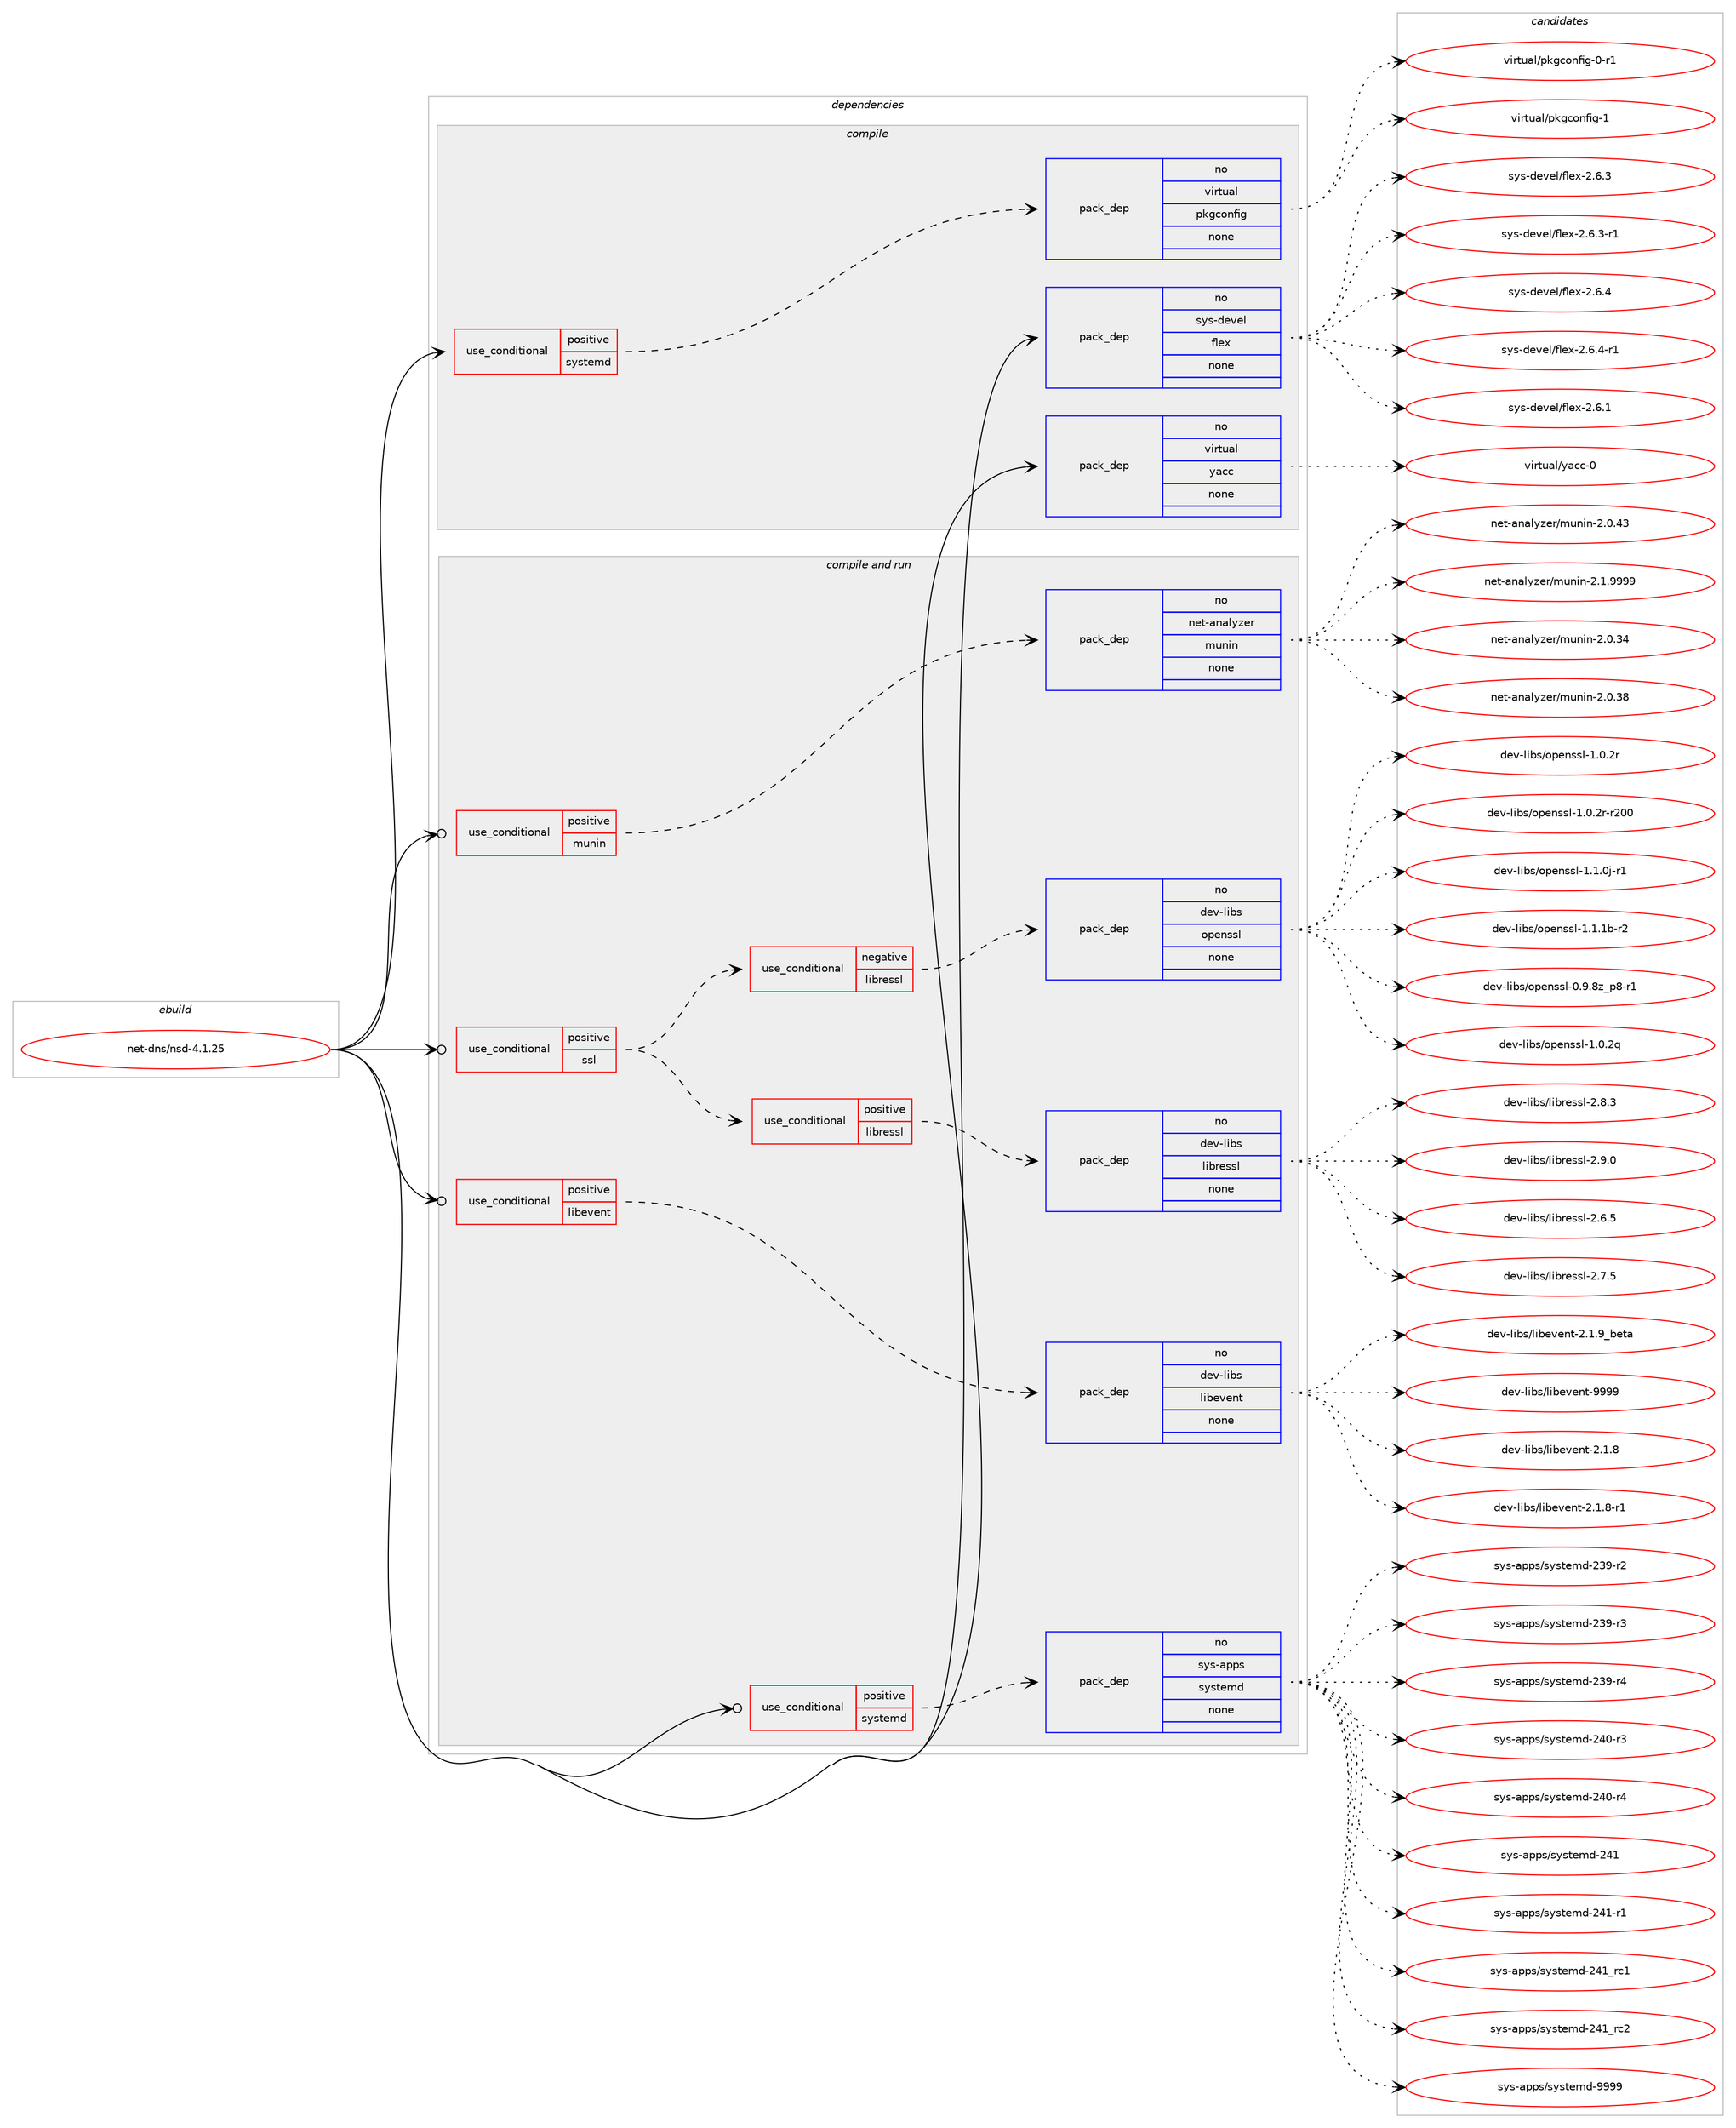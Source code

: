digraph prolog {

# *************
# Graph options
# *************

newrank=true;
concentrate=true;
compound=true;
graph [rankdir=LR,fontname=Helvetica,fontsize=10,ranksep=1.5];#, ranksep=2.5, nodesep=0.2];
edge  [arrowhead=vee];
node  [fontname=Helvetica,fontsize=10];

# **********
# The ebuild
# **********

subgraph cluster_leftcol {
color=gray;
rank=same;
label=<<i>ebuild</i>>;
id [label="net-dns/nsd-4.1.25", color=red, width=4, href="../net-dns/nsd-4.1.25.svg"];
}

# ****************
# The dependencies
# ****************

subgraph cluster_midcol {
color=gray;
label=<<i>dependencies</i>>;
subgraph cluster_compile {
fillcolor="#eeeeee";
style=filled;
label=<<i>compile</i>>;
subgraph cond443979 {
dependency1650956 [label=<<TABLE BORDER="0" CELLBORDER="1" CELLSPACING="0" CELLPADDING="4"><TR><TD ROWSPAN="3" CELLPADDING="10">use_conditional</TD></TR><TR><TD>positive</TD></TR><TR><TD>systemd</TD></TR></TABLE>>, shape=none, color=red];
subgraph pack1180245 {
dependency1650957 [label=<<TABLE BORDER="0" CELLBORDER="1" CELLSPACING="0" CELLPADDING="4" WIDTH="220"><TR><TD ROWSPAN="6" CELLPADDING="30">pack_dep</TD></TR><TR><TD WIDTH="110">no</TD></TR><TR><TD>virtual</TD></TR><TR><TD>pkgconfig</TD></TR><TR><TD>none</TD></TR><TR><TD></TD></TR></TABLE>>, shape=none, color=blue];
}
dependency1650956:e -> dependency1650957:w [weight=20,style="dashed",arrowhead="vee"];
}
id:e -> dependency1650956:w [weight=20,style="solid",arrowhead="vee"];
subgraph pack1180246 {
dependency1650958 [label=<<TABLE BORDER="0" CELLBORDER="1" CELLSPACING="0" CELLPADDING="4" WIDTH="220"><TR><TD ROWSPAN="6" CELLPADDING="30">pack_dep</TD></TR><TR><TD WIDTH="110">no</TD></TR><TR><TD>sys-devel</TD></TR><TR><TD>flex</TD></TR><TR><TD>none</TD></TR><TR><TD></TD></TR></TABLE>>, shape=none, color=blue];
}
id:e -> dependency1650958:w [weight=20,style="solid",arrowhead="vee"];
subgraph pack1180247 {
dependency1650959 [label=<<TABLE BORDER="0" CELLBORDER="1" CELLSPACING="0" CELLPADDING="4" WIDTH="220"><TR><TD ROWSPAN="6" CELLPADDING="30">pack_dep</TD></TR><TR><TD WIDTH="110">no</TD></TR><TR><TD>virtual</TD></TR><TR><TD>yacc</TD></TR><TR><TD>none</TD></TR><TR><TD></TD></TR></TABLE>>, shape=none, color=blue];
}
id:e -> dependency1650959:w [weight=20,style="solid",arrowhead="vee"];
}
subgraph cluster_compileandrun {
fillcolor="#eeeeee";
style=filled;
label=<<i>compile and run</i>>;
subgraph cond443980 {
dependency1650960 [label=<<TABLE BORDER="0" CELLBORDER="1" CELLSPACING="0" CELLPADDING="4"><TR><TD ROWSPAN="3" CELLPADDING="10">use_conditional</TD></TR><TR><TD>positive</TD></TR><TR><TD>libevent</TD></TR></TABLE>>, shape=none, color=red];
subgraph pack1180248 {
dependency1650961 [label=<<TABLE BORDER="0" CELLBORDER="1" CELLSPACING="0" CELLPADDING="4" WIDTH="220"><TR><TD ROWSPAN="6" CELLPADDING="30">pack_dep</TD></TR><TR><TD WIDTH="110">no</TD></TR><TR><TD>dev-libs</TD></TR><TR><TD>libevent</TD></TR><TR><TD>none</TD></TR><TR><TD></TD></TR></TABLE>>, shape=none, color=blue];
}
dependency1650960:e -> dependency1650961:w [weight=20,style="dashed",arrowhead="vee"];
}
id:e -> dependency1650960:w [weight=20,style="solid",arrowhead="odotvee"];
subgraph cond443981 {
dependency1650962 [label=<<TABLE BORDER="0" CELLBORDER="1" CELLSPACING="0" CELLPADDING="4"><TR><TD ROWSPAN="3" CELLPADDING="10">use_conditional</TD></TR><TR><TD>positive</TD></TR><TR><TD>munin</TD></TR></TABLE>>, shape=none, color=red];
subgraph pack1180249 {
dependency1650963 [label=<<TABLE BORDER="0" CELLBORDER="1" CELLSPACING="0" CELLPADDING="4" WIDTH="220"><TR><TD ROWSPAN="6" CELLPADDING="30">pack_dep</TD></TR><TR><TD WIDTH="110">no</TD></TR><TR><TD>net-analyzer</TD></TR><TR><TD>munin</TD></TR><TR><TD>none</TD></TR><TR><TD></TD></TR></TABLE>>, shape=none, color=blue];
}
dependency1650962:e -> dependency1650963:w [weight=20,style="dashed",arrowhead="vee"];
}
id:e -> dependency1650962:w [weight=20,style="solid",arrowhead="odotvee"];
subgraph cond443982 {
dependency1650964 [label=<<TABLE BORDER="0" CELLBORDER="1" CELLSPACING="0" CELLPADDING="4"><TR><TD ROWSPAN="3" CELLPADDING="10">use_conditional</TD></TR><TR><TD>positive</TD></TR><TR><TD>ssl</TD></TR></TABLE>>, shape=none, color=red];
subgraph cond443983 {
dependency1650965 [label=<<TABLE BORDER="0" CELLBORDER="1" CELLSPACING="0" CELLPADDING="4"><TR><TD ROWSPAN="3" CELLPADDING="10">use_conditional</TD></TR><TR><TD>negative</TD></TR><TR><TD>libressl</TD></TR></TABLE>>, shape=none, color=red];
subgraph pack1180250 {
dependency1650966 [label=<<TABLE BORDER="0" CELLBORDER="1" CELLSPACING="0" CELLPADDING="4" WIDTH="220"><TR><TD ROWSPAN="6" CELLPADDING="30">pack_dep</TD></TR><TR><TD WIDTH="110">no</TD></TR><TR><TD>dev-libs</TD></TR><TR><TD>openssl</TD></TR><TR><TD>none</TD></TR><TR><TD></TD></TR></TABLE>>, shape=none, color=blue];
}
dependency1650965:e -> dependency1650966:w [weight=20,style="dashed",arrowhead="vee"];
}
dependency1650964:e -> dependency1650965:w [weight=20,style="dashed",arrowhead="vee"];
subgraph cond443984 {
dependency1650967 [label=<<TABLE BORDER="0" CELLBORDER="1" CELLSPACING="0" CELLPADDING="4"><TR><TD ROWSPAN="3" CELLPADDING="10">use_conditional</TD></TR><TR><TD>positive</TD></TR><TR><TD>libressl</TD></TR></TABLE>>, shape=none, color=red];
subgraph pack1180251 {
dependency1650968 [label=<<TABLE BORDER="0" CELLBORDER="1" CELLSPACING="0" CELLPADDING="4" WIDTH="220"><TR><TD ROWSPAN="6" CELLPADDING="30">pack_dep</TD></TR><TR><TD WIDTH="110">no</TD></TR><TR><TD>dev-libs</TD></TR><TR><TD>libressl</TD></TR><TR><TD>none</TD></TR><TR><TD></TD></TR></TABLE>>, shape=none, color=blue];
}
dependency1650967:e -> dependency1650968:w [weight=20,style="dashed",arrowhead="vee"];
}
dependency1650964:e -> dependency1650967:w [weight=20,style="dashed",arrowhead="vee"];
}
id:e -> dependency1650964:w [weight=20,style="solid",arrowhead="odotvee"];
subgraph cond443985 {
dependency1650969 [label=<<TABLE BORDER="0" CELLBORDER="1" CELLSPACING="0" CELLPADDING="4"><TR><TD ROWSPAN="3" CELLPADDING="10">use_conditional</TD></TR><TR><TD>positive</TD></TR><TR><TD>systemd</TD></TR></TABLE>>, shape=none, color=red];
subgraph pack1180252 {
dependency1650970 [label=<<TABLE BORDER="0" CELLBORDER="1" CELLSPACING="0" CELLPADDING="4" WIDTH="220"><TR><TD ROWSPAN="6" CELLPADDING="30">pack_dep</TD></TR><TR><TD WIDTH="110">no</TD></TR><TR><TD>sys-apps</TD></TR><TR><TD>systemd</TD></TR><TR><TD>none</TD></TR><TR><TD></TD></TR></TABLE>>, shape=none, color=blue];
}
dependency1650969:e -> dependency1650970:w [weight=20,style="dashed",arrowhead="vee"];
}
id:e -> dependency1650969:w [weight=20,style="solid",arrowhead="odotvee"];
}
subgraph cluster_run {
fillcolor="#eeeeee";
style=filled;
label=<<i>run</i>>;
}
}

# **************
# The candidates
# **************

subgraph cluster_choices {
rank=same;
color=gray;
label=<<i>candidates</i>>;

subgraph choice1180245 {
color=black;
nodesep=1;
choice11810511411611797108471121071039911111010210510345484511449 [label="virtual/pkgconfig-0-r1", color=red, width=4,href="../virtual/pkgconfig-0-r1.svg"];
choice1181051141161179710847112107103991111101021051034549 [label="virtual/pkgconfig-1", color=red, width=4,href="../virtual/pkgconfig-1.svg"];
dependency1650957:e -> choice11810511411611797108471121071039911111010210510345484511449:w [style=dotted,weight="100"];
dependency1650957:e -> choice1181051141161179710847112107103991111101021051034549:w [style=dotted,weight="100"];
}
subgraph choice1180246 {
color=black;
nodesep=1;
choice1151211154510010111810110847102108101120455046544649 [label="sys-devel/flex-2.6.1", color=red, width=4,href="../sys-devel/flex-2.6.1.svg"];
choice1151211154510010111810110847102108101120455046544651 [label="sys-devel/flex-2.6.3", color=red, width=4,href="../sys-devel/flex-2.6.3.svg"];
choice11512111545100101118101108471021081011204550465446514511449 [label="sys-devel/flex-2.6.3-r1", color=red, width=4,href="../sys-devel/flex-2.6.3-r1.svg"];
choice1151211154510010111810110847102108101120455046544652 [label="sys-devel/flex-2.6.4", color=red, width=4,href="../sys-devel/flex-2.6.4.svg"];
choice11512111545100101118101108471021081011204550465446524511449 [label="sys-devel/flex-2.6.4-r1", color=red, width=4,href="../sys-devel/flex-2.6.4-r1.svg"];
dependency1650958:e -> choice1151211154510010111810110847102108101120455046544649:w [style=dotted,weight="100"];
dependency1650958:e -> choice1151211154510010111810110847102108101120455046544651:w [style=dotted,weight="100"];
dependency1650958:e -> choice11512111545100101118101108471021081011204550465446514511449:w [style=dotted,weight="100"];
dependency1650958:e -> choice1151211154510010111810110847102108101120455046544652:w [style=dotted,weight="100"];
dependency1650958:e -> choice11512111545100101118101108471021081011204550465446524511449:w [style=dotted,weight="100"];
}
subgraph choice1180247 {
color=black;
nodesep=1;
choice11810511411611797108471219799994548 [label="virtual/yacc-0", color=red, width=4,href="../virtual/yacc-0.svg"];
dependency1650959:e -> choice11810511411611797108471219799994548:w [style=dotted,weight="100"];
}
subgraph choice1180248 {
color=black;
nodesep=1;
choice10010111845108105981154710810598101118101110116455046494656 [label="dev-libs/libevent-2.1.8", color=red, width=4,href="../dev-libs/libevent-2.1.8.svg"];
choice100101118451081059811547108105981011181011101164550464946564511449 [label="dev-libs/libevent-2.1.8-r1", color=red, width=4,href="../dev-libs/libevent-2.1.8-r1.svg"];
choice10010111845108105981154710810598101118101110116455046494657959810111697 [label="dev-libs/libevent-2.1.9_beta", color=red, width=4,href="../dev-libs/libevent-2.1.9_beta.svg"];
choice100101118451081059811547108105981011181011101164557575757 [label="dev-libs/libevent-9999", color=red, width=4,href="../dev-libs/libevent-9999.svg"];
dependency1650961:e -> choice10010111845108105981154710810598101118101110116455046494656:w [style=dotted,weight="100"];
dependency1650961:e -> choice100101118451081059811547108105981011181011101164550464946564511449:w [style=dotted,weight="100"];
dependency1650961:e -> choice10010111845108105981154710810598101118101110116455046494657959810111697:w [style=dotted,weight="100"];
dependency1650961:e -> choice100101118451081059811547108105981011181011101164557575757:w [style=dotted,weight="100"];
}
subgraph choice1180249 {
color=black;
nodesep=1;
choice1101011164597110971081211221011144710911711010511045504648465152 [label="net-analyzer/munin-2.0.34", color=red, width=4,href="../net-analyzer/munin-2.0.34.svg"];
choice1101011164597110971081211221011144710911711010511045504648465156 [label="net-analyzer/munin-2.0.38", color=red, width=4,href="../net-analyzer/munin-2.0.38.svg"];
choice1101011164597110971081211221011144710911711010511045504648465251 [label="net-analyzer/munin-2.0.43", color=red, width=4,href="../net-analyzer/munin-2.0.43.svg"];
choice11010111645971109710812112210111447109117110105110455046494657575757 [label="net-analyzer/munin-2.1.9999", color=red, width=4,href="../net-analyzer/munin-2.1.9999.svg"];
dependency1650963:e -> choice1101011164597110971081211221011144710911711010511045504648465152:w [style=dotted,weight="100"];
dependency1650963:e -> choice1101011164597110971081211221011144710911711010511045504648465156:w [style=dotted,weight="100"];
dependency1650963:e -> choice1101011164597110971081211221011144710911711010511045504648465251:w [style=dotted,weight="100"];
dependency1650963:e -> choice11010111645971109710812112210111447109117110105110455046494657575757:w [style=dotted,weight="100"];
}
subgraph choice1180250 {
color=black;
nodesep=1;
choice10010111845108105981154711111210111011511510845484657465612295112564511449 [label="dev-libs/openssl-0.9.8z_p8-r1", color=red, width=4,href="../dev-libs/openssl-0.9.8z_p8-r1.svg"];
choice100101118451081059811547111112101110115115108454946484650113 [label="dev-libs/openssl-1.0.2q", color=red, width=4,href="../dev-libs/openssl-1.0.2q.svg"];
choice100101118451081059811547111112101110115115108454946484650114 [label="dev-libs/openssl-1.0.2r", color=red, width=4,href="../dev-libs/openssl-1.0.2r.svg"];
choice10010111845108105981154711111210111011511510845494648465011445114504848 [label="dev-libs/openssl-1.0.2r-r200", color=red, width=4,href="../dev-libs/openssl-1.0.2r-r200.svg"];
choice1001011184510810598115471111121011101151151084549464946481064511449 [label="dev-libs/openssl-1.1.0j-r1", color=red, width=4,href="../dev-libs/openssl-1.1.0j-r1.svg"];
choice100101118451081059811547111112101110115115108454946494649984511450 [label="dev-libs/openssl-1.1.1b-r2", color=red, width=4,href="../dev-libs/openssl-1.1.1b-r2.svg"];
dependency1650966:e -> choice10010111845108105981154711111210111011511510845484657465612295112564511449:w [style=dotted,weight="100"];
dependency1650966:e -> choice100101118451081059811547111112101110115115108454946484650113:w [style=dotted,weight="100"];
dependency1650966:e -> choice100101118451081059811547111112101110115115108454946484650114:w [style=dotted,weight="100"];
dependency1650966:e -> choice10010111845108105981154711111210111011511510845494648465011445114504848:w [style=dotted,weight="100"];
dependency1650966:e -> choice1001011184510810598115471111121011101151151084549464946481064511449:w [style=dotted,weight="100"];
dependency1650966:e -> choice100101118451081059811547111112101110115115108454946494649984511450:w [style=dotted,weight="100"];
}
subgraph choice1180251 {
color=black;
nodesep=1;
choice10010111845108105981154710810598114101115115108455046544653 [label="dev-libs/libressl-2.6.5", color=red, width=4,href="../dev-libs/libressl-2.6.5.svg"];
choice10010111845108105981154710810598114101115115108455046554653 [label="dev-libs/libressl-2.7.5", color=red, width=4,href="../dev-libs/libressl-2.7.5.svg"];
choice10010111845108105981154710810598114101115115108455046564651 [label="dev-libs/libressl-2.8.3", color=red, width=4,href="../dev-libs/libressl-2.8.3.svg"];
choice10010111845108105981154710810598114101115115108455046574648 [label="dev-libs/libressl-2.9.0", color=red, width=4,href="../dev-libs/libressl-2.9.0.svg"];
dependency1650968:e -> choice10010111845108105981154710810598114101115115108455046544653:w [style=dotted,weight="100"];
dependency1650968:e -> choice10010111845108105981154710810598114101115115108455046554653:w [style=dotted,weight="100"];
dependency1650968:e -> choice10010111845108105981154710810598114101115115108455046564651:w [style=dotted,weight="100"];
dependency1650968:e -> choice10010111845108105981154710810598114101115115108455046574648:w [style=dotted,weight="100"];
}
subgraph choice1180252 {
color=black;
nodesep=1;
choice115121115459711211211547115121115116101109100455051574511450 [label="sys-apps/systemd-239-r2", color=red, width=4,href="../sys-apps/systemd-239-r2.svg"];
choice115121115459711211211547115121115116101109100455051574511451 [label="sys-apps/systemd-239-r3", color=red, width=4,href="../sys-apps/systemd-239-r3.svg"];
choice115121115459711211211547115121115116101109100455051574511452 [label="sys-apps/systemd-239-r4", color=red, width=4,href="../sys-apps/systemd-239-r4.svg"];
choice115121115459711211211547115121115116101109100455052484511451 [label="sys-apps/systemd-240-r3", color=red, width=4,href="../sys-apps/systemd-240-r3.svg"];
choice115121115459711211211547115121115116101109100455052484511452 [label="sys-apps/systemd-240-r4", color=red, width=4,href="../sys-apps/systemd-240-r4.svg"];
choice11512111545971121121154711512111511610110910045505249 [label="sys-apps/systemd-241", color=red, width=4,href="../sys-apps/systemd-241.svg"];
choice115121115459711211211547115121115116101109100455052494511449 [label="sys-apps/systemd-241-r1", color=red, width=4,href="../sys-apps/systemd-241-r1.svg"];
choice11512111545971121121154711512111511610110910045505249951149949 [label="sys-apps/systemd-241_rc1", color=red, width=4,href="../sys-apps/systemd-241_rc1.svg"];
choice11512111545971121121154711512111511610110910045505249951149950 [label="sys-apps/systemd-241_rc2", color=red, width=4,href="../sys-apps/systemd-241_rc2.svg"];
choice1151211154597112112115471151211151161011091004557575757 [label="sys-apps/systemd-9999", color=red, width=4,href="../sys-apps/systemd-9999.svg"];
dependency1650970:e -> choice115121115459711211211547115121115116101109100455051574511450:w [style=dotted,weight="100"];
dependency1650970:e -> choice115121115459711211211547115121115116101109100455051574511451:w [style=dotted,weight="100"];
dependency1650970:e -> choice115121115459711211211547115121115116101109100455051574511452:w [style=dotted,weight="100"];
dependency1650970:e -> choice115121115459711211211547115121115116101109100455052484511451:w [style=dotted,weight="100"];
dependency1650970:e -> choice115121115459711211211547115121115116101109100455052484511452:w [style=dotted,weight="100"];
dependency1650970:e -> choice11512111545971121121154711512111511610110910045505249:w [style=dotted,weight="100"];
dependency1650970:e -> choice115121115459711211211547115121115116101109100455052494511449:w [style=dotted,weight="100"];
dependency1650970:e -> choice11512111545971121121154711512111511610110910045505249951149949:w [style=dotted,weight="100"];
dependency1650970:e -> choice11512111545971121121154711512111511610110910045505249951149950:w [style=dotted,weight="100"];
dependency1650970:e -> choice1151211154597112112115471151211151161011091004557575757:w [style=dotted,weight="100"];
}
}

}
